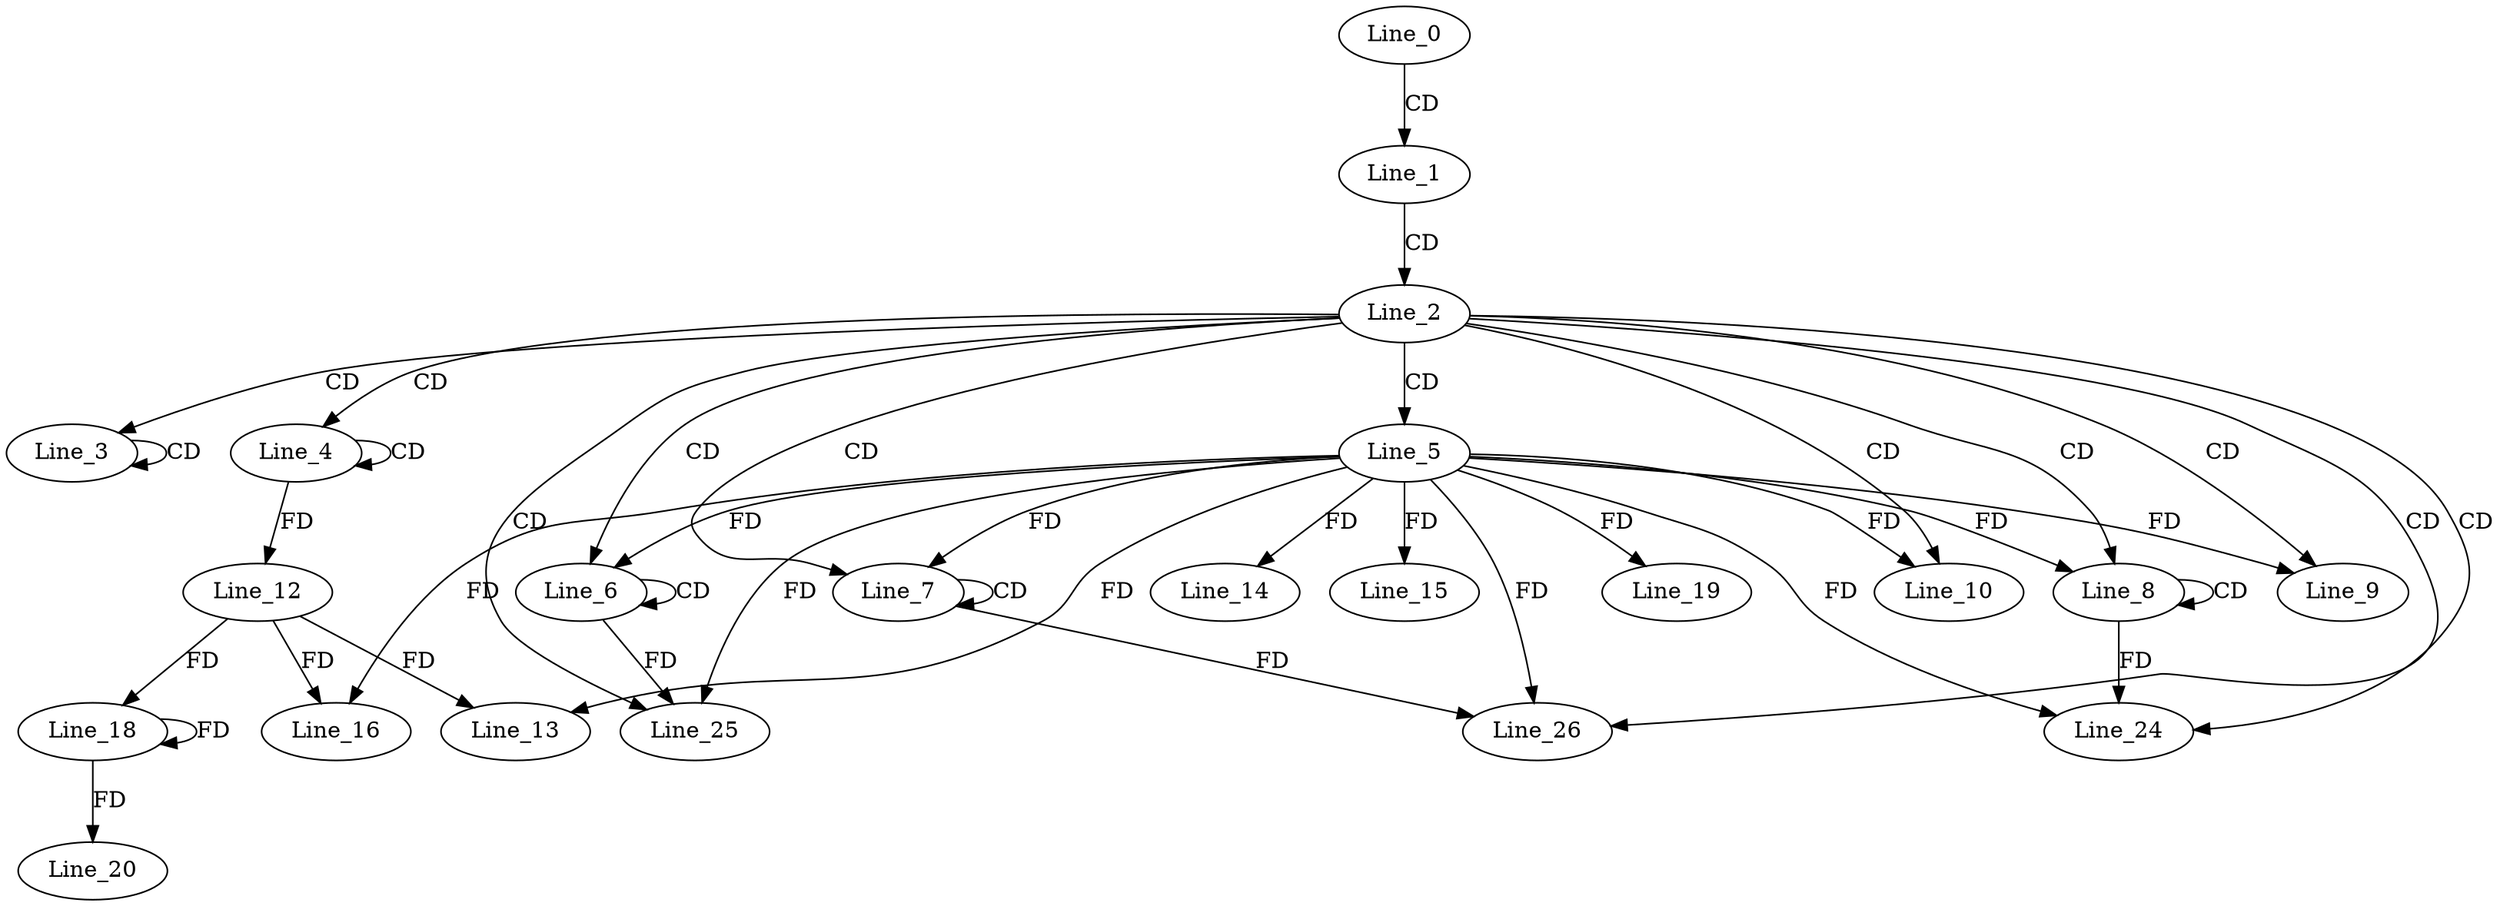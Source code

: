 digraph G {
  Line_0;
  Line_1;
  Line_2;
  Line_3;
  Line_3;
  Line_4;
  Line_4;
  Line_5;
  Line_6;
  Line_6;
  Line_7;
  Line_7;
  Line_8;
  Line_8;
  Line_9;
  Line_10;
  Line_12;
  Line_13;
  Line_12;
  Line_14;
  Line_15;
  Line_16;
  Line_18;
  Line_19;
  Line_20;
  Line_24;
  Line_25;
  Line_26;
  Line_0 -> Line_1 [ label="CD" ];
  Line_1 -> Line_2 [ label="CD" ];
  Line_2 -> Line_3 [ label="CD" ];
  Line_3 -> Line_3 [ label="CD" ];
  Line_2 -> Line_4 [ label="CD" ];
  Line_4 -> Line_4 [ label="CD" ];
  Line_2 -> Line_5 [ label="CD" ];
  Line_2 -> Line_6 [ label="CD" ];
  Line_6 -> Line_6 [ label="CD" ];
  Line_5 -> Line_6 [ label="FD" ];
  Line_2 -> Line_7 [ label="CD" ];
  Line_7 -> Line_7 [ label="CD" ];
  Line_5 -> Line_7 [ label="FD" ];
  Line_2 -> Line_8 [ label="CD" ];
  Line_8 -> Line_8 [ label="CD" ];
  Line_5 -> Line_8 [ label="FD" ];
  Line_2 -> Line_9 [ label="CD" ];
  Line_5 -> Line_9 [ label="FD" ];
  Line_2 -> Line_10 [ label="CD" ];
  Line_5 -> Line_10 [ label="FD" ];
  Line_4 -> Line_12 [ label="FD" ];
  Line_5 -> Line_13 [ label="FD" ];
  Line_12 -> Line_13 [ label="FD" ];
  Line_5 -> Line_14 [ label="FD" ];
  Line_5 -> Line_15 [ label="FD" ];
  Line_5 -> Line_16 [ label="FD" ];
  Line_12 -> Line_16 [ label="FD" ];
  Line_12 -> Line_18 [ label="FD" ];
  Line_18 -> Line_18 [ label="FD" ];
  Line_5 -> Line_19 [ label="FD" ];
  Line_18 -> Line_20 [ label="FD" ];
  Line_2 -> Line_24 [ label="CD" ];
  Line_5 -> Line_24 [ label="FD" ];
  Line_8 -> Line_24 [ label="FD" ];
  Line_2 -> Line_25 [ label="CD" ];
  Line_5 -> Line_25 [ label="FD" ];
  Line_6 -> Line_25 [ label="FD" ];
  Line_2 -> Line_26 [ label="CD" ];
  Line_5 -> Line_26 [ label="FD" ];
  Line_7 -> Line_26 [ label="FD" ];
}
